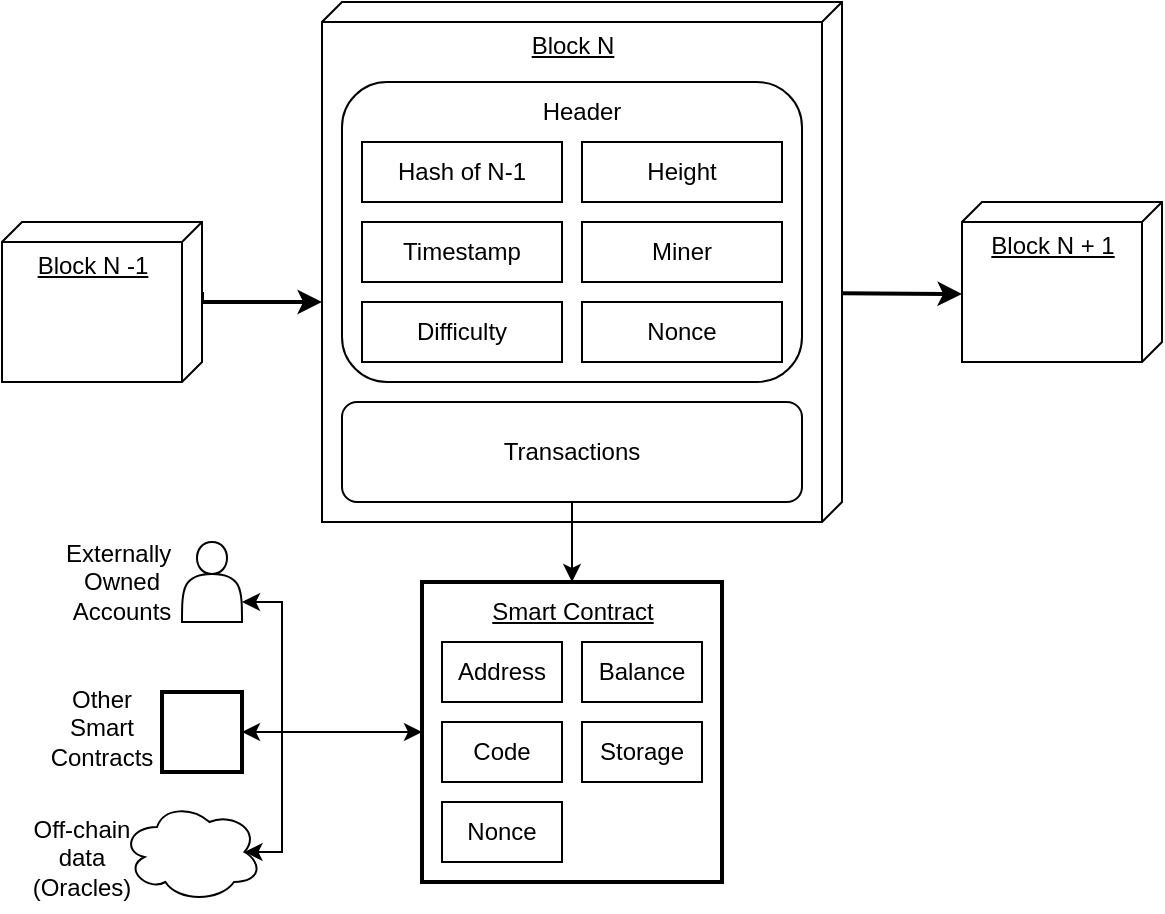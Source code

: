 <mxfile version="20.2.3" type="device"><diagram id="AP-0C2-GGZO2N4Ty3xm2" name="Page-1"><mxGraphModel dx="1018" dy="658" grid="1" gridSize="10" guides="1" tooltips="1" connect="1" arrows="1" fold="1" page="1" pageScale="1" pageWidth="827" pageHeight="1169" math="0" shadow="0"><root><mxCell id="0"/><mxCell id="1" parent="0"/><mxCell id="3nTG8vZiDczQLUZMWVkf-2" value="Block N" style="verticalAlign=top;align=center;spacingTop=8;spacingLeft=2;spacingRight=12;shape=cube;size=10;direction=south;fontStyle=4;html=1;" parent="1" vertex="1"><mxGeometry x="260" y="10" width="260" height="260" as="geometry"/></mxCell><mxCell id="D3XqxEnNu1Zke2iop2Cq-1" value="" style="rounded=1;whiteSpace=wrap;html=1;fillColor=none;" vertex="1" parent="1"><mxGeometry x="270" y="50" width="230" height="150" as="geometry"/></mxCell><mxCell id="3nTG8vZiDczQLUZMWVkf-5" style="edgeStyle=orthogonalEdgeStyle;rounded=0;orthogonalLoop=1;jettySize=auto;html=1;exitX=0;exitY=0;exitDx=35;exitDy=0;exitPerimeter=0;strokeWidth=2;" parent="1" source="3nTG8vZiDczQLUZMWVkf-3" edge="1"><mxGeometry relative="1" as="geometry"><mxPoint x="260" y="160" as="targetPoint"/><Array as="points"><mxPoint x="160" y="160"/><mxPoint x="280" y="160"/></Array></mxGeometry></mxCell><mxCell id="3nTG8vZiDczQLUZMWVkf-3" value="Block N -1" style="verticalAlign=top;align=center;spacingTop=8;spacingLeft=2;spacingRight=12;shape=cube;size=10;direction=south;fontStyle=4;html=1;" parent="1" vertex="1"><mxGeometry x="100" y="120" width="100" height="80" as="geometry"/></mxCell><mxCell id="3nTG8vZiDczQLUZMWVkf-6" value="Block N + 1" style="verticalAlign=top;align=center;spacingTop=8;spacingLeft=2;spacingRight=12;shape=cube;size=10;direction=south;fontStyle=4;html=1;" parent="1" vertex="1"><mxGeometry x="580" y="110" width="100" height="80" as="geometry"/></mxCell><mxCell id="3nTG8vZiDczQLUZMWVkf-9" value="Hash of N-1" style="rounded=0;whiteSpace=wrap;html=1;" parent="1" vertex="1"><mxGeometry x="280" y="80" width="100" height="30" as="geometry"/></mxCell><mxCell id="3nTG8vZiDczQLUZMWVkf-17" value="Difficulty" style="rounded=0;whiteSpace=wrap;html=1;" parent="1" vertex="1"><mxGeometry x="280" y="160" width="100" height="30" as="geometry"/></mxCell><mxCell id="3nTG8vZiDczQLUZMWVkf-18" value="Timestamp" style="rounded=0;whiteSpace=wrap;html=1;" parent="1" vertex="1"><mxGeometry x="280" y="120" width="100" height="30" as="geometry"/></mxCell><mxCell id="3nTG8vZiDczQLUZMWVkf-19" value="Height" style="rounded=0;whiteSpace=wrap;html=1;" parent="1" vertex="1"><mxGeometry x="390" y="80" width="100" height="30" as="geometry"/></mxCell><mxCell id="3nTG8vZiDczQLUZMWVkf-20" value="Miner" style="rounded=0;whiteSpace=wrap;html=1;" parent="1" vertex="1"><mxGeometry x="390" y="120" width="100" height="30" as="geometry"/></mxCell><mxCell id="3nTG8vZiDczQLUZMWVkf-21" value="Nonce" style="rounded=0;whiteSpace=wrap;html=1;" parent="1" vertex="1"><mxGeometry x="390" y="160" width="100" height="30" as="geometry"/></mxCell><mxCell id="D3XqxEnNu1Zke2iop2Cq-5" style="edgeStyle=orthogonalEdgeStyle;rounded=0;orthogonalLoop=1;jettySize=auto;html=1;strokeWidth=1;" edge="1" parent="1" source="3nTG8vZiDczQLUZMWVkf-22"><mxGeometry relative="1" as="geometry"><mxPoint x="385" y="300" as="targetPoint"/></mxGeometry></mxCell><mxCell id="3nTG8vZiDczQLUZMWVkf-22" value="Transactions" style="rounded=1;whiteSpace=wrap;html=1;" parent="1" vertex="1"><mxGeometry x="270" y="210" width="230" height="50" as="geometry"/></mxCell><mxCell id="3nTG8vZiDczQLUZMWVkf-25" value="" style="whiteSpace=wrap;html=1;aspect=fixed;strokeWidth=2;" parent="1" vertex="1"><mxGeometry x="310" y="300" width="150" height="150" as="geometry"/></mxCell><mxCell id="3nTG8vZiDczQLUZMWVkf-29" value="Smart Contract" style="text;html=1;strokeColor=none;fillColor=none;align=center;verticalAlign=middle;whiteSpace=wrap;rounded=0;fontStyle=4" parent="1" vertex="1"><mxGeometry x="342.5" y="300" width="85" height="30" as="geometry"/></mxCell><mxCell id="3nTG8vZiDczQLUZMWVkf-30" value="Address" style="rounded=0;whiteSpace=wrap;html=1;strokeWidth=1;" parent="1" vertex="1"><mxGeometry x="320" y="330" width="60" height="30" as="geometry"/></mxCell><mxCell id="3nTG8vZiDczQLUZMWVkf-31" value="Balance" style="rounded=0;whiteSpace=wrap;html=1;strokeWidth=1;" parent="1" vertex="1"><mxGeometry x="390" y="330" width="60" height="30" as="geometry"/></mxCell><mxCell id="3nTG8vZiDczQLUZMWVkf-32" value="Code" style="rounded=0;whiteSpace=wrap;html=1;strokeWidth=1;" parent="1" vertex="1"><mxGeometry x="320" y="370" width="60" height="30" as="geometry"/></mxCell><mxCell id="3nTG8vZiDczQLUZMWVkf-33" value="Storage" style="rounded=0;whiteSpace=wrap;html=1;strokeWidth=1;" parent="1" vertex="1"><mxGeometry x="390" y="370" width="60" height="30" as="geometry"/></mxCell><mxCell id="3nTG8vZiDczQLUZMWVkf-34" value="Nonce" style="rounded=0;whiteSpace=wrap;html=1;strokeWidth=1;" parent="1" vertex="1"><mxGeometry x="320" y="410" width="60" height="30" as="geometry"/></mxCell><mxCell id="3nTG8vZiDczQLUZMWVkf-37" value="" style="endArrow=classic;startArrow=classic;html=1;rounded=0;strokeWidth=1;entryX=0;entryY=0.5;entryDx=0;entryDy=0;exitX=1;exitY=0.75;exitDx=0;exitDy=0;" parent="1" source="3nTG8vZiDczQLUZMWVkf-38" target="3nTG8vZiDczQLUZMWVkf-25" edge="1"><mxGeometry width="50" height="50" relative="1" as="geometry"><mxPoint x="240" y="375" as="sourcePoint"/><mxPoint x="300" y="350" as="targetPoint"/><Array as="points"><mxPoint x="240" y="310"/><mxPoint x="240" y="375"/></Array></mxGeometry></mxCell><mxCell id="3nTG8vZiDczQLUZMWVkf-38" value="" style="shape=actor;whiteSpace=wrap;html=1;strokeWidth=1;" parent="1" vertex="1"><mxGeometry x="190" y="280" width="30" height="40" as="geometry"/></mxCell><mxCell id="3nTG8vZiDczQLUZMWVkf-39" value="Externally&amp;nbsp;&lt;br&gt;Owned&lt;br&gt;Accounts" style="text;html=1;strokeColor=none;fillColor=none;align=center;verticalAlign=middle;whiteSpace=wrap;rounded=0;" parent="1" vertex="1"><mxGeometry x="130" y="285" width="60" height="30" as="geometry"/></mxCell><mxCell id="3nTG8vZiDczQLUZMWVkf-40" value="" style="whiteSpace=wrap;html=1;aspect=fixed;strokeWidth=2;" parent="1" vertex="1"><mxGeometry x="180" y="355" width="40" height="40" as="geometry"/></mxCell><mxCell id="3nTG8vZiDczQLUZMWVkf-42" value="" style="endArrow=classic;html=1;rounded=0;strokeWidth=1;entryX=1;entryY=0.5;entryDx=0;entryDy=0;" parent="1" target="3nTG8vZiDczQLUZMWVkf-40" edge="1"><mxGeometry width="50" height="50" relative="1" as="geometry"><mxPoint x="240" y="330" as="sourcePoint"/><mxPoint x="300" y="360" as="targetPoint"/><Array as="points"><mxPoint x="240" y="310"/><mxPoint x="240" y="375"/></Array></mxGeometry></mxCell><mxCell id="3nTG8vZiDczQLUZMWVkf-43" value="Other&lt;br&gt;Smart&lt;br&gt;Contracts" style="text;html=1;strokeColor=none;fillColor=none;align=center;verticalAlign=middle;whiteSpace=wrap;rounded=0;" parent="1" vertex="1"><mxGeometry x="120" y="345" width="60" height="55" as="geometry"/></mxCell><mxCell id="3nTG8vZiDczQLUZMWVkf-44" value="" style="endArrow=classic;html=1;rounded=0;strokeWidth=1;entryX=0.875;entryY=0.5;entryDx=0;entryDy=0;entryPerimeter=0;" parent="1" target="3nTG8vZiDczQLUZMWVkf-45" edge="1"><mxGeometry width="50" height="50" relative="1" as="geometry"><mxPoint x="240" y="370" as="sourcePoint"/><mxPoint x="220" y="430" as="targetPoint"/><Array as="points"><mxPoint x="240" y="435"/></Array></mxGeometry></mxCell><mxCell id="3nTG8vZiDczQLUZMWVkf-45" value="" style="ellipse;shape=cloud;whiteSpace=wrap;html=1;strokeWidth=1;" parent="1" vertex="1"><mxGeometry x="160" y="410" width="70" height="50" as="geometry"/></mxCell><mxCell id="3nTG8vZiDczQLUZMWVkf-46" value="Off-chain&lt;br&gt;data&lt;br&gt;(Oracles)" style="text;html=1;strokeColor=none;fillColor=none;align=center;verticalAlign=middle;whiteSpace=wrap;rounded=0;" parent="1" vertex="1"><mxGeometry x="110" y="410" width="60" height="55" as="geometry"/></mxCell><mxCell id="D3XqxEnNu1Zke2iop2Cq-2" value="Header" style="text;html=1;strokeColor=none;fillColor=none;align=center;verticalAlign=middle;whiteSpace=wrap;rounded=0;fontStyle=0" vertex="1" parent="1"><mxGeometry x="350" y="50" width="80" height="30" as="geometry"/></mxCell><mxCell id="D3XqxEnNu1Zke2iop2Cq-8" value="" style="endArrow=classic;html=1;rounded=0;strokeWidth=2;exitX=0.56;exitY=0;exitDx=0;exitDy=0;exitPerimeter=0;" edge="1" parent="1" source="3nTG8vZiDczQLUZMWVkf-2"><mxGeometry width="50" height="50" relative="1" as="geometry"><mxPoint x="530" y="180" as="sourcePoint"/><mxPoint x="580" y="156" as="targetPoint"/></mxGeometry></mxCell></root></mxGraphModel></diagram></mxfile>